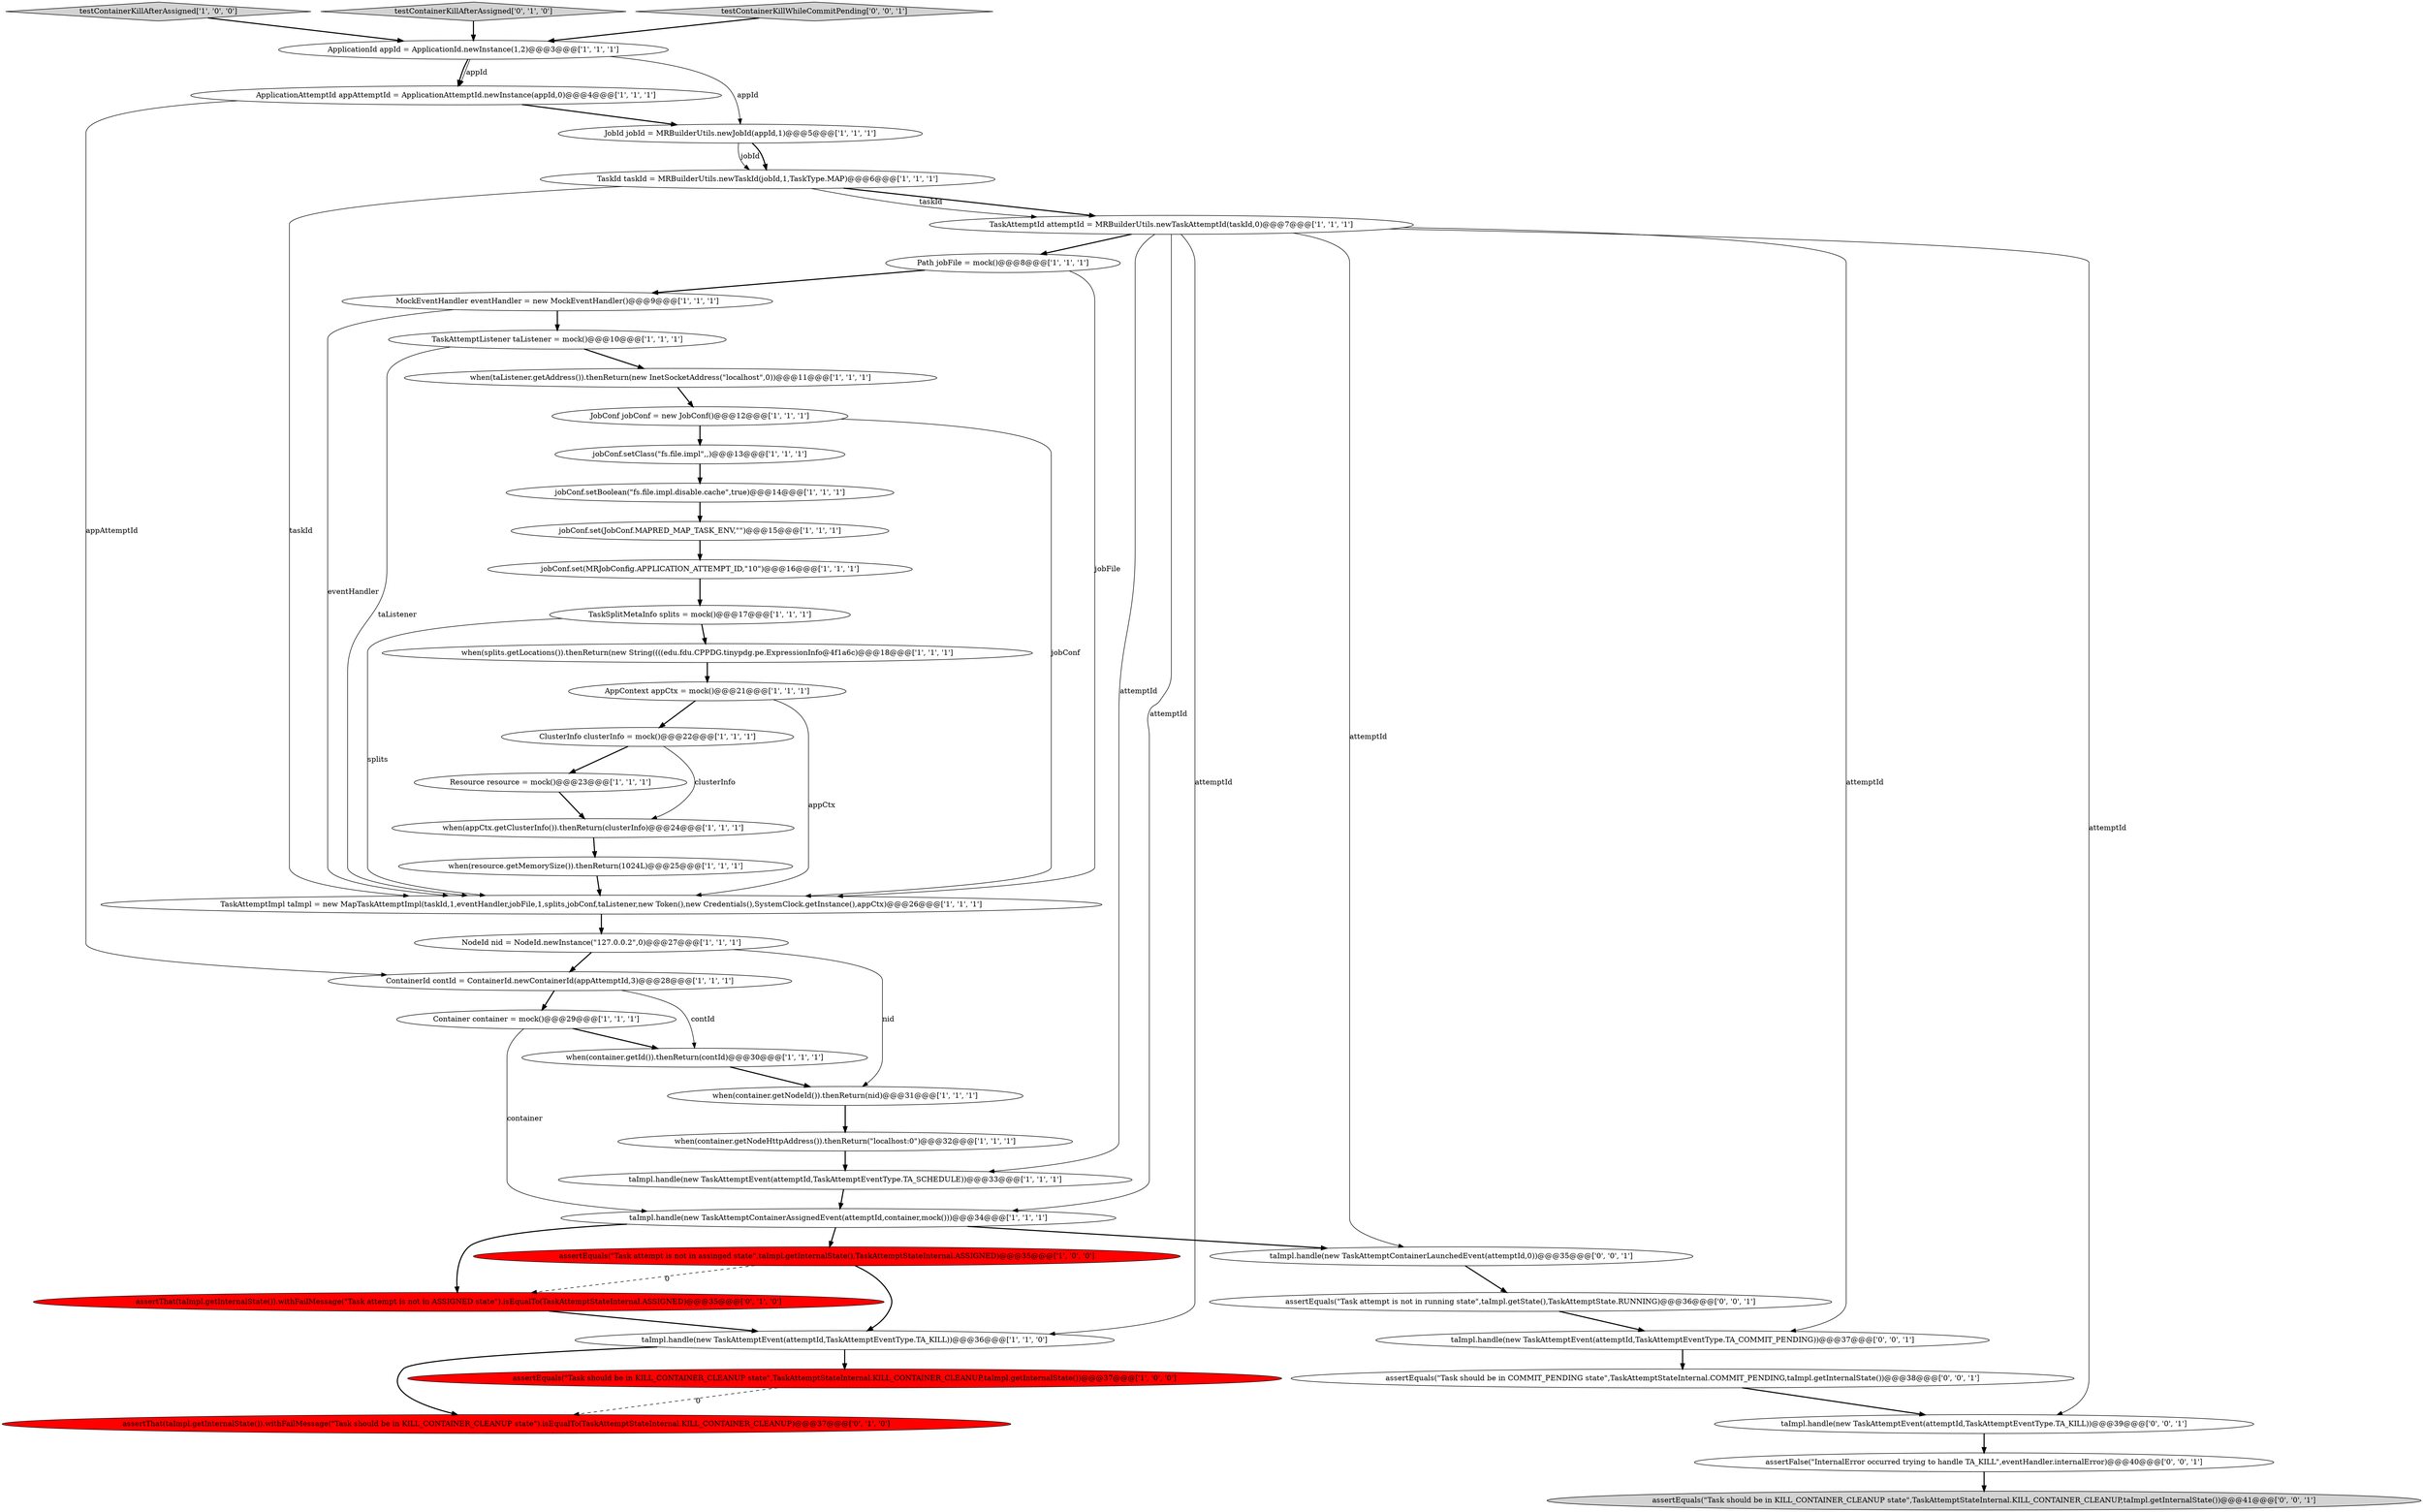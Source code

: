 digraph {
15 [style = filled, label = "MockEventHandler eventHandler = new MockEventHandler()@@@9@@@['1', '1', '1']", fillcolor = white, shape = ellipse image = "AAA0AAABBB1BBB"];
32 [style = filled, label = "jobConf.set(MRJobConfig.APPLICATION_ATTEMPT_ID,\"10\")@@@16@@@['1', '1', '1']", fillcolor = white, shape = ellipse image = "AAA0AAABBB1BBB"];
22 [style = filled, label = "taImpl.handle(new TaskAttemptEvent(attemptId,TaskAttemptEventType.TA_KILL))@@@36@@@['1', '1', '0']", fillcolor = white, shape = ellipse image = "AAA0AAABBB1BBB"];
4 [style = filled, label = "when(appCtx.getClusterInfo()).thenReturn(clusterInfo)@@@24@@@['1', '1', '1']", fillcolor = white, shape = ellipse image = "AAA0AAABBB1BBB"];
7 [style = filled, label = "assertEquals(\"Task attempt is not in assinged state\",taImpl.getInternalState(),TaskAttemptStateInternal.ASSIGNED)@@@35@@@['1', '0', '0']", fillcolor = red, shape = ellipse image = "AAA1AAABBB1BBB"];
21 [style = filled, label = "jobConf.setBoolean(\"fs.file.impl.disable.cache\",true)@@@14@@@['1', '1', '1']", fillcolor = white, shape = ellipse image = "AAA0AAABBB1BBB"];
24 [style = filled, label = "JobConf jobConf = new JobConf()@@@12@@@['1', '1', '1']", fillcolor = white, shape = ellipse image = "AAA0AAABBB1BBB"];
6 [style = filled, label = "when(container.getNodeHttpAddress()).thenReturn(\"localhost:0\")@@@32@@@['1', '1', '1']", fillcolor = white, shape = ellipse image = "AAA0AAABBB1BBB"];
27 [style = filled, label = "TaskSplitMetaInfo splits = mock()@@@17@@@['1', '1', '1']", fillcolor = white, shape = ellipse image = "AAA0AAABBB1BBB"];
19 [style = filled, label = "TaskAttemptId attemptId = MRBuilderUtils.newTaskAttemptId(taskId,0)@@@7@@@['1', '1', '1']", fillcolor = white, shape = ellipse image = "AAA0AAABBB1BBB"];
35 [style = filled, label = "assertThat(taImpl.getInternalState()).withFailMessage(\"Task attempt is not in ASSIGNED state\").isEqualTo(TaskAttemptStateInternal.ASSIGNED)@@@35@@@['0', '1', '0']", fillcolor = red, shape = ellipse image = "AAA1AAABBB2BBB"];
44 [style = filled, label = "assertEquals(\"Task should be in COMMIT_PENDING state\",TaskAttemptStateInternal.COMMIT_PENDING,taImpl.getInternalState())@@@38@@@['0', '0', '1']", fillcolor = white, shape = ellipse image = "AAA0AAABBB3BBB"];
3 [style = filled, label = "JobId jobId = MRBuilderUtils.newJobId(appId,1)@@@5@@@['1', '1', '1']", fillcolor = white, shape = ellipse image = "AAA0AAABBB1BBB"];
5 [style = filled, label = "when(container.getId()).thenReturn(contId)@@@30@@@['1', '1', '1']", fillcolor = white, shape = ellipse image = "AAA0AAABBB1BBB"];
40 [style = filled, label = "taImpl.handle(new TaskAttemptContainerLaunchedEvent(attemptId,0))@@@35@@@['0', '0', '1']", fillcolor = white, shape = ellipse image = "AAA0AAABBB3BBB"];
2 [style = filled, label = "testContainerKillAfterAssigned['1', '0', '0']", fillcolor = lightgray, shape = diamond image = "AAA0AAABBB1BBB"];
38 [style = filled, label = "taImpl.handle(new TaskAttemptEvent(attemptId,TaskAttemptEventType.TA_COMMIT_PENDING))@@@37@@@['0', '0', '1']", fillcolor = white, shape = ellipse image = "AAA0AAABBB3BBB"];
9 [style = filled, label = "ClusterInfo clusterInfo = mock()@@@22@@@['1', '1', '1']", fillcolor = white, shape = ellipse image = "AAA0AAABBB1BBB"];
18 [style = filled, label = "assertEquals(\"Task should be in KILL_CONTAINER_CLEANUP state\",TaskAttemptStateInternal.KILL_CONTAINER_CLEANUP,taImpl.getInternalState())@@@37@@@['1', '0', '0']", fillcolor = red, shape = ellipse image = "AAA1AAABBB1BBB"];
16 [style = filled, label = "ContainerId contId = ContainerId.newContainerId(appAttemptId,3)@@@28@@@['1', '1', '1']", fillcolor = white, shape = ellipse image = "AAA0AAABBB1BBB"];
41 [style = filled, label = "assertEquals(\"Task attempt is not in running state\",taImpl.getState(),TaskAttemptState.RUNNING)@@@36@@@['0', '0', '1']", fillcolor = white, shape = ellipse image = "AAA0AAABBB3BBB"];
0 [style = filled, label = "taImpl.handle(new TaskAttemptEvent(attemptId,TaskAttemptEventType.TA_SCHEDULE))@@@33@@@['1', '1', '1']", fillcolor = white, shape = ellipse image = "AAA0AAABBB1BBB"];
31 [style = filled, label = "when(splits.getLocations()).thenReturn(new String((((edu.fdu.CPPDG.tinypdg.pe.ExpressionInfo@4f1a6c)@@@18@@@['1', '1', '1']", fillcolor = white, shape = ellipse image = "AAA0AAABBB1BBB"];
11 [style = filled, label = "Path jobFile = mock()@@@8@@@['1', '1', '1']", fillcolor = white, shape = ellipse image = "AAA0AAABBB1BBB"];
10 [style = filled, label = "TaskId taskId = MRBuilderUtils.newTaskId(jobId,1,TaskType.MAP)@@@6@@@['1', '1', '1']", fillcolor = white, shape = ellipse image = "AAA0AAABBB1BBB"];
37 [style = filled, label = "assertFalse(\"InternalError occurred trying to handle TA_KILL\",eventHandler.internalError)@@@40@@@['0', '0', '1']", fillcolor = white, shape = ellipse image = "AAA0AAABBB3BBB"];
26 [style = filled, label = "TaskAttemptImpl taImpl = new MapTaskAttemptImpl(taskId,1,eventHandler,jobFile,1,splits,jobConf,taListener,new Token(),new Credentials(),SystemClock.getInstance(),appCtx)@@@26@@@['1', '1', '1']", fillcolor = white, shape = ellipse image = "AAA0AAABBB1BBB"];
30 [style = filled, label = "ApplicationAttemptId appAttemptId = ApplicationAttemptId.newInstance(appId,0)@@@4@@@['1', '1', '1']", fillcolor = white, shape = ellipse image = "AAA0AAABBB1BBB"];
39 [style = filled, label = "assertEquals(\"Task should be in KILL_CONTAINER_CLEANUP state\",TaskAttemptStateInternal.KILL_CONTAINER_CLEANUP,taImpl.getInternalState())@@@41@@@['0', '0', '1']", fillcolor = lightgray, shape = ellipse image = "AAA0AAABBB3BBB"];
1 [style = filled, label = "Resource resource = mock()@@@23@@@['1', '1', '1']", fillcolor = white, shape = ellipse image = "AAA0AAABBB1BBB"];
23 [style = filled, label = "ApplicationId appId = ApplicationId.newInstance(1,2)@@@3@@@['1', '1', '1']", fillcolor = white, shape = ellipse image = "AAA0AAABBB1BBB"];
14 [style = filled, label = "Container container = mock()@@@29@@@['1', '1', '1']", fillcolor = white, shape = ellipse image = "AAA0AAABBB1BBB"];
34 [style = filled, label = "testContainerKillAfterAssigned['0', '1', '0']", fillcolor = lightgray, shape = diamond image = "AAA0AAABBB2BBB"];
8 [style = filled, label = "when(container.getNodeId()).thenReturn(nid)@@@31@@@['1', '1', '1']", fillcolor = white, shape = ellipse image = "AAA0AAABBB1BBB"];
20 [style = filled, label = "when(taListener.getAddress()).thenReturn(new InetSocketAddress(\"localhost\",0))@@@11@@@['1', '1', '1']", fillcolor = white, shape = ellipse image = "AAA0AAABBB1BBB"];
33 [style = filled, label = "taImpl.handle(new TaskAttemptContainerAssignedEvent(attemptId,container,mock()))@@@34@@@['1', '1', '1']", fillcolor = white, shape = ellipse image = "AAA0AAABBB1BBB"];
36 [style = filled, label = "assertThat(taImpl.getInternalState()).withFailMessage(\"Task should be in KILL_CONTAINER_CLEANUP state\").isEqualTo(TaskAttemptStateInternal.KILL_CONTAINER_CLEANUP)@@@37@@@['0', '1', '0']", fillcolor = red, shape = ellipse image = "AAA1AAABBB2BBB"];
29 [style = filled, label = "NodeId nid = NodeId.newInstance(\"127.0.0.2\",0)@@@27@@@['1', '1', '1']", fillcolor = white, shape = ellipse image = "AAA0AAABBB1BBB"];
43 [style = filled, label = "testContainerKillWhileCommitPending['0', '0', '1']", fillcolor = lightgray, shape = diamond image = "AAA0AAABBB3BBB"];
25 [style = filled, label = "AppContext appCtx = mock()@@@21@@@['1', '1', '1']", fillcolor = white, shape = ellipse image = "AAA0AAABBB1BBB"];
17 [style = filled, label = "jobConf.setClass(\"fs.file.impl\",,)@@@13@@@['1', '1', '1']", fillcolor = white, shape = ellipse image = "AAA0AAABBB1BBB"];
42 [style = filled, label = "taImpl.handle(new TaskAttemptEvent(attemptId,TaskAttemptEventType.TA_KILL))@@@39@@@['0', '0', '1']", fillcolor = white, shape = ellipse image = "AAA0AAABBB3BBB"];
28 [style = filled, label = "jobConf.set(JobConf.MAPRED_MAP_TASK_ENV,\"\")@@@15@@@['1', '1', '1']", fillcolor = white, shape = ellipse image = "AAA0AAABBB1BBB"];
13 [style = filled, label = "TaskAttemptListener taListener = mock()@@@10@@@['1', '1', '1']", fillcolor = white, shape = ellipse image = "AAA0AAABBB1BBB"];
12 [style = filled, label = "when(resource.getMemorySize()).thenReturn(1024L)@@@25@@@['1', '1', '1']", fillcolor = white, shape = ellipse image = "AAA0AAABBB1BBB"];
33->7 [style = bold, label=""];
30->16 [style = solid, label="appAttemptId"];
5->8 [style = bold, label=""];
44->42 [style = bold, label=""];
1->4 [style = bold, label=""];
33->35 [style = bold, label=""];
15->13 [style = bold, label=""];
10->26 [style = solid, label="taskId"];
31->25 [style = bold, label=""];
13->26 [style = solid, label="taListener"];
42->37 [style = bold, label=""];
24->26 [style = solid, label="jobConf"];
23->30 [style = bold, label=""];
38->44 [style = bold, label=""];
29->8 [style = solid, label="nid"];
35->22 [style = bold, label=""];
10->19 [style = bold, label=""];
26->29 [style = bold, label=""];
25->9 [style = bold, label=""];
19->22 [style = solid, label="attemptId"];
27->31 [style = bold, label=""];
32->27 [style = bold, label=""];
19->11 [style = bold, label=""];
8->6 [style = bold, label=""];
6->0 [style = bold, label=""];
12->26 [style = bold, label=""];
15->26 [style = solid, label="eventHandler"];
10->19 [style = solid, label="taskId"];
14->33 [style = solid, label="container"];
23->3 [style = solid, label="appId"];
19->0 [style = solid, label="attemptId"];
19->42 [style = solid, label="attemptId"];
43->23 [style = bold, label=""];
11->15 [style = bold, label=""];
21->28 [style = bold, label=""];
28->32 [style = bold, label=""];
3->10 [style = solid, label="jobId"];
9->4 [style = solid, label="clusterInfo"];
2->23 [style = bold, label=""];
3->10 [style = bold, label=""];
7->22 [style = bold, label=""];
22->18 [style = bold, label=""];
33->40 [style = bold, label=""];
23->30 [style = solid, label="appId"];
0->33 [style = bold, label=""];
30->3 [style = bold, label=""];
37->39 [style = bold, label=""];
18->36 [style = dashed, label="0"];
22->36 [style = bold, label=""];
7->35 [style = dashed, label="0"];
19->40 [style = solid, label="attemptId"];
24->17 [style = bold, label=""];
40->41 [style = bold, label=""];
4->12 [style = bold, label=""];
16->14 [style = bold, label=""];
41->38 [style = bold, label=""];
34->23 [style = bold, label=""];
19->38 [style = solid, label="attemptId"];
27->26 [style = solid, label="splits"];
20->24 [style = bold, label=""];
9->1 [style = bold, label=""];
16->5 [style = solid, label="contId"];
17->21 [style = bold, label=""];
29->16 [style = bold, label=""];
19->33 [style = solid, label="attemptId"];
25->26 [style = solid, label="appCtx"];
11->26 [style = solid, label="jobFile"];
14->5 [style = bold, label=""];
13->20 [style = bold, label=""];
}
